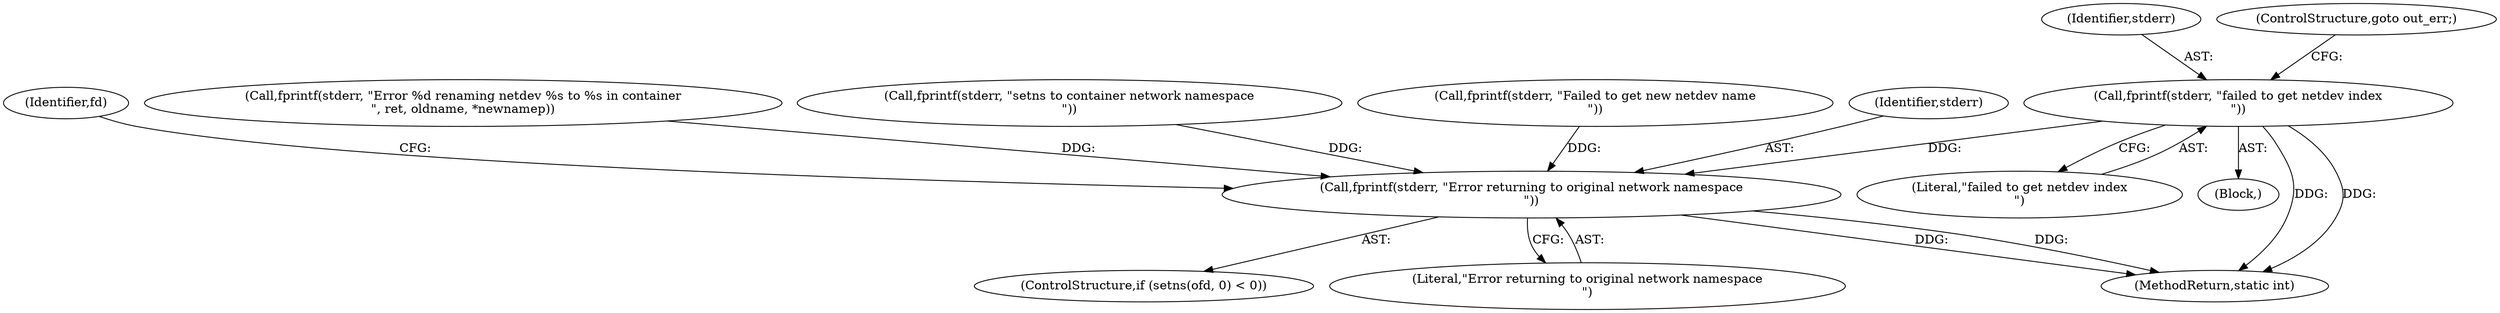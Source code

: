 digraph "1_lxc_16af238036a5464ae8f2420ed3af214f0de875f9@API" {
"1000195" [label="(Call,fprintf(stderr, \"failed to get netdev index\n\"))"];
"1000277" [label="(Call,fprintf(stderr, \"Error returning to original network namespace\n\"))"];
"1000282" [label="(Identifier,fd)"];
"1000195" [label="(Call,fprintf(stderr, \"failed to get netdev index\n\"))"];
"1000209" [label="(Call,fprintf(stderr, \"Error %d renaming netdev %s to %s in container\n\", ret, oldname, *newnamep))"];
"1000166" [label="(Call,fprintf(stderr, \"setns to container network namespace\n\"))"];
"1000231" [label="(Call,fprintf(stderr, \"Failed to get new netdev name\n\"))"];
"1000271" [label="(ControlStructure,if (setns(ofd, 0) < 0))"];
"1000278" [label="(Identifier,stderr)"];
"1000197" [label="(Literal,\"failed to get netdev index\n\")"];
"1000196" [label="(Identifier,stderr)"];
"1000277" [label="(Call,fprintf(stderr, \"Error returning to original network namespace\n\"))"];
"1000194" [label="(Block,)"];
"1000198" [label="(ControlStructure,goto out_err;)"];
"1000279" [label="(Literal,\"Error returning to original network namespace\n\")"];
"1000289" [label="(MethodReturn,static int)"];
"1000195" -> "1000194"  [label="AST: "];
"1000195" -> "1000197"  [label="CFG: "];
"1000196" -> "1000195"  [label="AST: "];
"1000197" -> "1000195"  [label="AST: "];
"1000198" -> "1000195"  [label="CFG: "];
"1000195" -> "1000289"  [label="DDG: "];
"1000195" -> "1000289"  [label="DDG: "];
"1000195" -> "1000277"  [label="DDG: "];
"1000277" -> "1000271"  [label="AST: "];
"1000277" -> "1000279"  [label="CFG: "];
"1000278" -> "1000277"  [label="AST: "];
"1000279" -> "1000277"  [label="AST: "];
"1000282" -> "1000277"  [label="CFG: "];
"1000277" -> "1000289"  [label="DDG: "];
"1000277" -> "1000289"  [label="DDG: "];
"1000209" -> "1000277"  [label="DDG: "];
"1000166" -> "1000277"  [label="DDG: "];
"1000231" -> "1000277"  [label="DDG: "];
}
